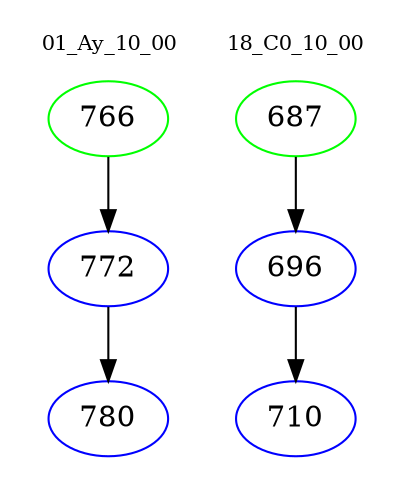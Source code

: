 digraph{
subgraph cluster_0 {
color = white
label = "01_Ay_10_00";
fontsize=10;
T0_766 [label="766", color="green"]
T0_766 -> T0_772 [color="black"]
T0_772 [label="772", color="blue"]
T0_772 -> T0_780 [color="black"]
T0_780 [label="780", color="blue"]
}
subgraph cluster_1 {
color = white
label = "18_C0_10_00";
fontsize=10;
T1_687 [label="687", color="green"]
T1_687 -> T1_696 [color="black"]
T1_696 [label="696", color="blue"]
T1_696 -> T1_710 [color="black"]
T1_710 [label="710", color="blue"]
}
}
